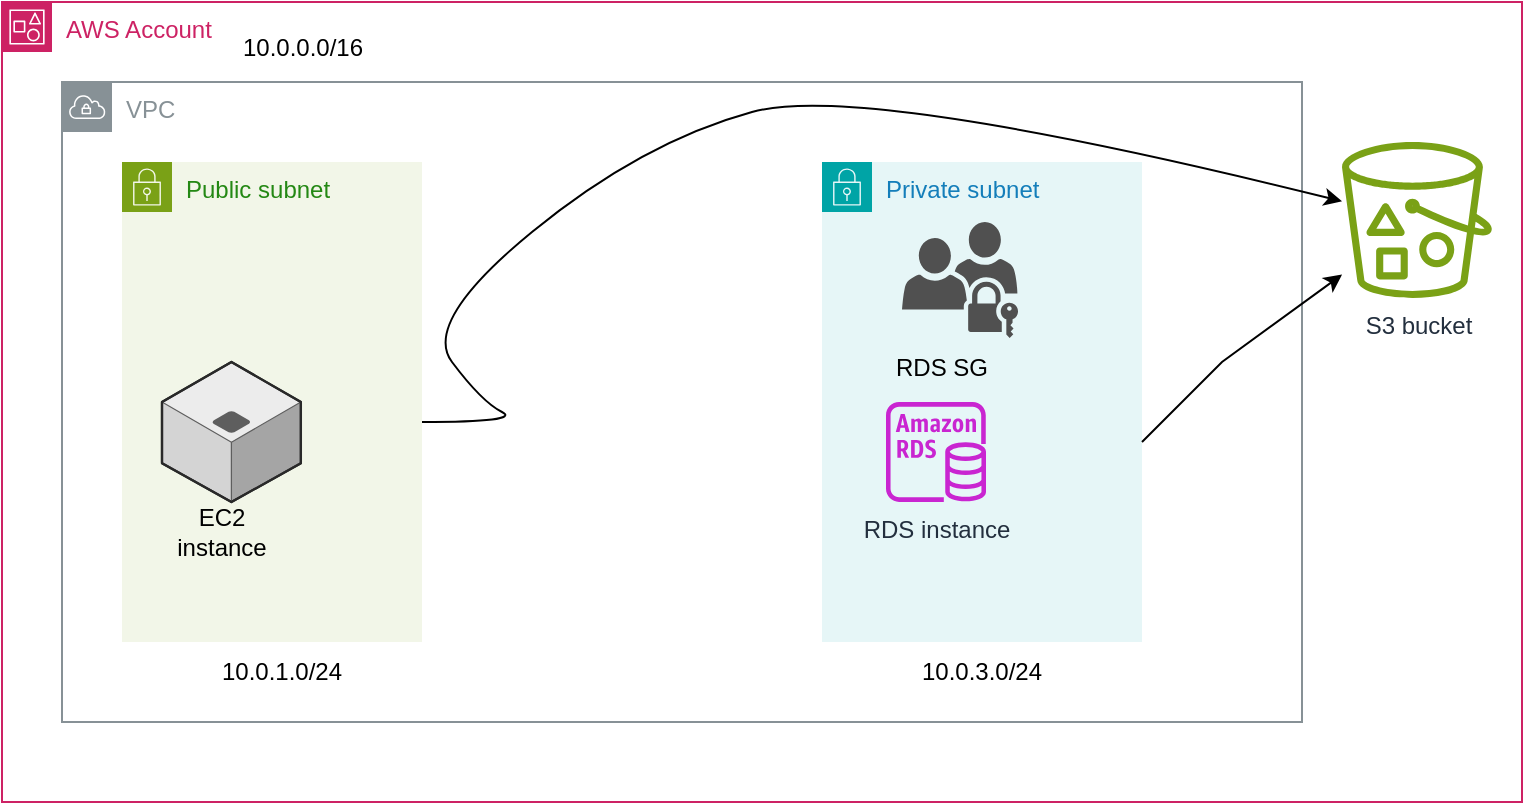 <mxfile version="26.0.9">
  <diagram name="Page-1" id="cTRz9PsjLkWNMYEjnHkT">
    <mxGraphModel dx="794" dy="446" grid="1" gridSize="10" guides="1" tooltips="1" connect="1" arrows="1" fold="1" page="1" pageScale="1" pageWidth="827" pageHeight="1169" math="0" shadow="0">
      <root>
        <mxCell id="0" />
        <mxCell id="1" parent="0" />
        <mxCell id="pQx--AtDwb-EXY2tBUKx-1" value="AWS Account" style="points=[[0,0],[0.25,0],[0.5,0],[0.75,0],[1,0],[1,0.25],[1,0.5],[1,0.75],[1,1],[0.75,1],[0.5,1],[0.25,1],[0,1],[0,0.75],[0,0.5],[0,0.25]];outlineConnect=0;gradientColor=none;html=1;whiteSpace=wrap;fontSize=12;fontStyle=0;container=1;pointerEvents=0;collapsible=0;recursiveResize=0;shape=mxgraph.aws4.group;grIcon=mxgraph.aws4.group_account;strokeColor=#CD2264;fillColor=none;verticalAlign=top;align=left;spacingLeft=30;fontColor=#CD2264;dashed=0;" vertex="1" parent="1">
          <mxGeometry x="30" y="40" width="760" height="400" as="geometry" />
        </mxCell>
        <mxCell id="pQx--AtDwb-EXY2tBUKx-14" value="S3 bucket" style="sketch=0;outlineConnect=0;fontColor=#232F3E;gradientColor=none;fillColor=#7AA116;strokeColor=none;dashed=0;verticalLabelPosition=bottom;verticalAlign=top;align=center;html=1;fontSize=12;fontStyle=0;aspect=fixed;pointerEvents=1;shape=mxgraph.aws4.bucket_with_objects;" vertex="1" parent="pQx--AtDwb-EXY2tBUKx-1">
          <mxGeometry x="670" y="70" width="75" height="78" as="geometry" />
        </mxCell>
        <mxCell id="pQx--AtDwb-EXY2tBUKx-2" value="VPC" style="sketch=0;outlineConnect=0;gradientColor=none;html=1;whiteSpace=wrap;fontSize=12;fontStyle=0;shape=mxgraph.aws4.group;grIcon=mxgraph.aws4.group_vpc;strokeColor=#879196;fillColor=none;verticalAlign=top;align=left;spacingLeft=30;fontColor=#879196;dashed=0;" vertex="1" parent="1">
          <mxGeometry x="60" y="80" width="620" height="320" as="geometry" />
        </mxCell>
        <mxCell id="pQx--AtDwb-EXY2tBUKx-3" value="Public subnet" style="points=[[0,0],[0.25,0],[0.5,0],[0.75,0],[1,0],[1,0.25],[1,0.5],[1,0.75],[1,1],[0.75,1],[0.5,1],[0.25,1],[0,1],[0,0.75],[0,0.5],[0,0.25]];outlineConnect=0;gradientColor=none;html=1;whiteSpace=wrap;fontSize=12;fontStyle=0;container=1;pointerEvents=0;collapsible=0;recursiveResize=0;shape=mxgraph.aws4.group;grIcon=mxgraph.aws4.group_security_group;grStroke=0;strokeColor=#7AA116;fillColor=#F2F6E8;verticalAlign=top;align=left;spacingLeft=30;fontColor=#248814;dashed=0;" vertex="1" parent="1">
          <mxGeometry x="90" y="120" width="150" height="240" as="geometry" />
        </mxCell>
        <mxCell id="pQx--AtDwb-EXY2tBUKx-13" value="" style="verticalLabelPosition=bottom;html=1;verticalAlign=top;strokeWidth=1;align=center;outlineConnect=0;dashed=0;outlineConnect=0;shape=mxgraph.aws3d.application_server;fillColor=#ECECEC;strokeColor=#5E5E5E;aspect=fixed;" vertex="1" parent="pQx--AtDwb-EXY2tBUKx-3">
          <mxGeometry x="20" y="100" width="69.44" height="70" as="geometry" />
        </mxCell>
        <mxCell id="pQx--AtDwb-EXY2tBUKx-15" value="EC2 instance" style="text;html=1;align=center;verticalAlign=middle;whiteSpace=wrap;rounded=0;" vertex="1" parent="pQx--AtDwb-EXY2tBUKx-3">
          <mxGeometry x="20" y="170" width="60" height="30" as="geometry" />
        </mxCell>
        <mxCell id="pQx--AtDwb-EXY2tBUKx-4" value="10.0.0.0/16" style="text;html=1;align=center;verticalAlign=middle;resizable=0;points=[];autosize=1;strokeColor=none;fillColor=none;" vertex="1" parent="1">
          <mxGeometry x="140" y="48" width="80" height="30" as="geometry" />
        </mxCell>
        <mxCell id="pQx--AtDwb-EXY2tBUKx-6" value="Private subnet" style="points=[[0,0],[0.25,0],[0.5,0],[0.75,0],[1,0],[1,0.25],[1,0.5],[1,0.75],[1,1],[0.75,1],[0.5,1],[0.25,1],[0,1],[0,0.75],[0,0.5],[0,0.25]];outlineConnect=0;gradientColor=none;html=1;whiteSpace=wrap;fontSize=12;fontStyle=0;container=1;pointerEvents=0;collapsible=0;recursiveResize=0;shape=mxgraph.aws4.group;grIcon=mxgraph.aws4.group_security_group;grStroke=0;strokeColor=#00A4A6;fillColor=#E6F6F7;verticalAlign=top;align=left;spacingLeft=30;fontColor=#147EBA;dashed=0;" vertex="1" parent="1">
          <mxGeometry x="440" y="120" width="160" height="240" as="geometry" />
        </mxCell>
        <mxCell id="pQx--AtDwb-EXY2tBUKx-10" value="" style="sketch=0;pointerEvents=1;shadow=0;dashed=0;html=1;strokeColor=none;fillColor=#505050;labelPosition=center;verticalLabelPosition=bottom;verticalAlign=top;outlineConnect=0;align=center;shape=mxgraph.office.servers.universal_security_group;" vertex="1" parent="pQx--AtDwb-EXY2tBUKx-6">
          <mxGeometry x="40" y="30" width="58" height="58" as="geometry" />
        </mxCell>
        <mxCell id="pQx--AtDwb-EXY2tBUKx-11" value="RDS SG" style="text;html=1;align=center;verticalAlign=middle;whiteSpace=wrap;rounded=0;" vertex="1" parent="pQx--AtDwb-EXY2tBUKx-6">
          <mxGeometry x="30" y="88" width="60" height="30" as="geometry" />
        </mxCell>
        <mxCell id="pQx--AtDwb-EXY2tBUKx-7" value="10.0.1.0/24" style="text;html=1;align=center;verticalAlign=middle;whiteSpace=wrap;rounded=0;" vertex="1" parent="1">
          <mxGeometry x="120" y="360" width="100" height="30" as="geometry" />
        </mxCell>
        <mxCell id="pQx--AtDwb-EXY2tBUKx-9" value="10.0.3.0/24" style="text;html=1;align=center;verticalAlign=middle;whiteSpace=wrap;rounded=0;" vertex="1" parent="1">
          <mxGeometry x="490" y="360" width="60" height="30" as="geometry" />
        </mxCell>
        <mxCell id="pQx--AtDwb-EXY2tBUKx-12" value="RDS instance&lt;div&gt;&lt;br&gt;&lt;/div&gt;" style="sketch=0;outlineConnect=0;fontColor=#232F3E;gradientColor=none;fillColor=#C925D1;strokeColor=none;dashed=0;verticalLabelPosition=bottom;verticalAlign=top;align=center;html=1;fontSize=12;fontStyle=0;aspect=fixed;pointerEvents=1;shape=mxgraph.aws4.rds_instance;" vertex="1" parent="1">
          <mxGeometry x="472" y="240" width="50" height="50" as="geometry" />
        </mxCell>
        <mxCell id="pQx--AtDwb-EXY2tBUKx-16" value="" style="curved=1;endArrow=classic;html=1;rounded=0;" edge="1" parent="1" target="pQx--AtDwb-EXY2tBUKx-14">
          <mxGeometry width="50" height="50" relative="1" as="geometry">
            <mxPoint x="240" y="250" as="sourcePoint" />
            <mxPoint x="290" y="200" as="targetPoint" />
            <Array as="points">
              <mxPoint x="290" y="250" />
              <mxPoint x="270" y="240" />
              <mxPoint x="240" y="200" />
              <mxPoint x="350" y="110" />
              <mxPoint x="460" y="80" />
            </Array>
          </mxGeometry>
        </mxCell>
        <mxCell id="pQx--AtDwb-EXY2tBUKx-18" value="" style="endArrow=classic;html=1;rounded=0;" edge="1" parent="1" target="pQx--AtDwb-EXY2tBUKx-14">
          <mxGeometry width="50" height="50" relative="1" as="geometry">
            <mxPoint x="600" y="260" as="sourcePoint" />
            <mxPoint x="650" y="210" as="targetPoint" />
            <Array as="points">
              <mxPoint x="640" y="220" />
            </Array>
          </mxGeometry>
        </mxCell>
      </root>
    </mxGraphModel>
  </diagram>
</mxfile>
